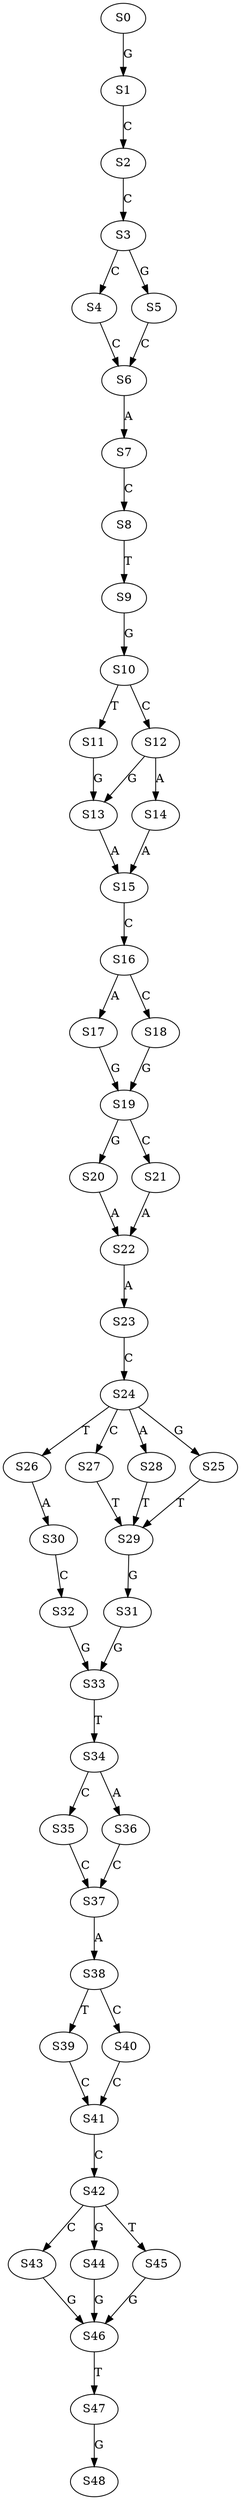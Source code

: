 strict digraph  {
	S0 -> S1 [ label = G ];
	S1 -> S2 [ label = C ];
	S2 -> S3 [ label = C ];
	S3 -> S4 [ label = C ];
	S3 -> S5 [ label = G ];
	S4 -> S6 [ label = C ];
	S5 -> S6 [ label = C ];
	S6 -> S7 [ label = A ];
	S7 -> S8 [ label = C ];
	S8 -> S9 [ label = T ];
	S9 -> S10 [ label = G ];
	S10 -> S11 [ label = T ];
	S10 -> S12 [ label = C ];
	S11 -> S13 [ label = G ];
	S12 -> S14 [ label = A ];
	S12 -> S13 [ label = G ];
	S13 -> S15 [ label = A ];
	S14 -> S15 [ label = A ];
	S15 -> S16 [ label = C ];
	S16 -> S17 [ label = A ];
	S16 -> S18 [ label = C ];
	S17 -> S19 [ label = G ];
	S18 -> S19 [ label = G ];
	S19 -> S20 [ label = G ];
	S19 -> S21 [ label = C ];
	S20 -> S22 [ label = A ];
	S21 -> S22 [ label = A ];
	S22 -> S23 [ label = A ];
	S23 -> S24 [ label = C ];
	S24 -> S25 [ label = G ];
	S24 -> S26 [ label = T ];
	S24 -> S27 [ label = C ];
	S24 -> S28 [ label = A ];
	S25 -> S29 [ label = T ];
	S26 -> S30 [ label = A ];
	S27 -> S29 [ label = T ];
	S28 -> S29 [ label = T ];
	S29 -> S31 [ label = G ];
	S30 -> S32 [ label = C ];
	S31 -> S33 [ label = G ];
	S32 -> S33 [ label = G ];
	S33 -> S34 [ label = T ];
	S34 -> S35 [ label = C ];
	S34 -> S36 [ label = A ];
	S35 -> S37 [ label = C ];
	S36 -> S37 [ label = C ];
	S37 -> S38 [ label = A ];
	S38 -> S39 [ label = T ];
	S38 -> S40 [ label = C ];
	S39 -> S41 [ label = C ];
	S40 -> S41 [ label = C ];
	S41 -> S42 [ label = C ];
	S42 -> S43 [ label = C ];
	S42 -> S44 [ label = G ];
	S42 -> S45 [ label = T ];
	S43 -> S46 [ label = G ];
	S44 -> S46 [ label = G ];
	S45 -> S46 [ label = G ];
	S46 -> S47 [ label = T ];
	S47 -> S48 [ label = G ];
}
